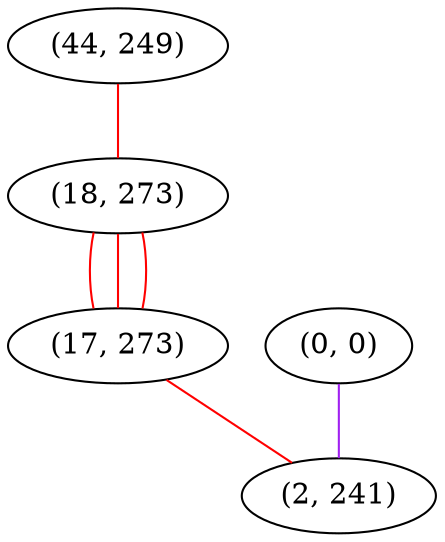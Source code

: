 graph "" {
"(44, 249)";
"(0, 0)";
"(18, 273)";
"(17, 273)";
"(2, 241)";
"(44, 249)" -- "(18, 273)"  [color=red, key=0, weight=1];
"(0, 0)" -- "(2, 241)"  [color=purple, key=0, weight=4];
"(18, 273)" -- "(17, 273)"  [color=red, key=0, weight=1];
"(18, 273)" -- "(17, 273)"  [color=red, key=1, weight=1];
"(18, 273)" -- "(17, 273)"  [color=red, key=2, weight=1];
"(17, 273)" -- "(2, 241)"  [color=red, key=0, weight=1];
}
